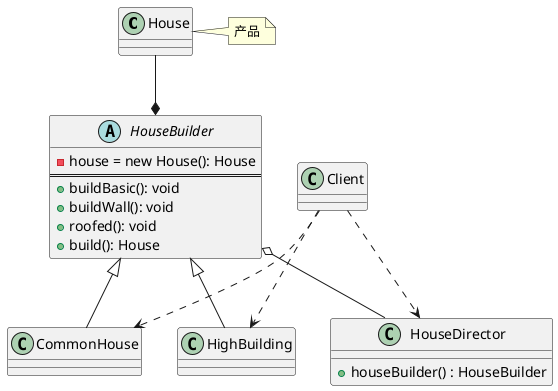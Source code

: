 @startuml

class House
note right: 产品
abstract class HouseBuilder{
  - house = new House(): House
  ===
  + buildBasic(): void
  + buildWall(): void
  + roofed(): void
  + build(): House
}

House --* HouseBuilder

class CommonHouse
class HighBuilding

HouseBuilder <|-- CommonHouse
HouseBuilder <|-- HighBuilding

class HouseDirector{
  + houseBuilder() : HouseBuilder
}

HouseBuilder o-- HouseDirector

class Client

Client ..> HouseDirector
Client ..> CommonHouse
Client ..> HighBuilding

@enduml